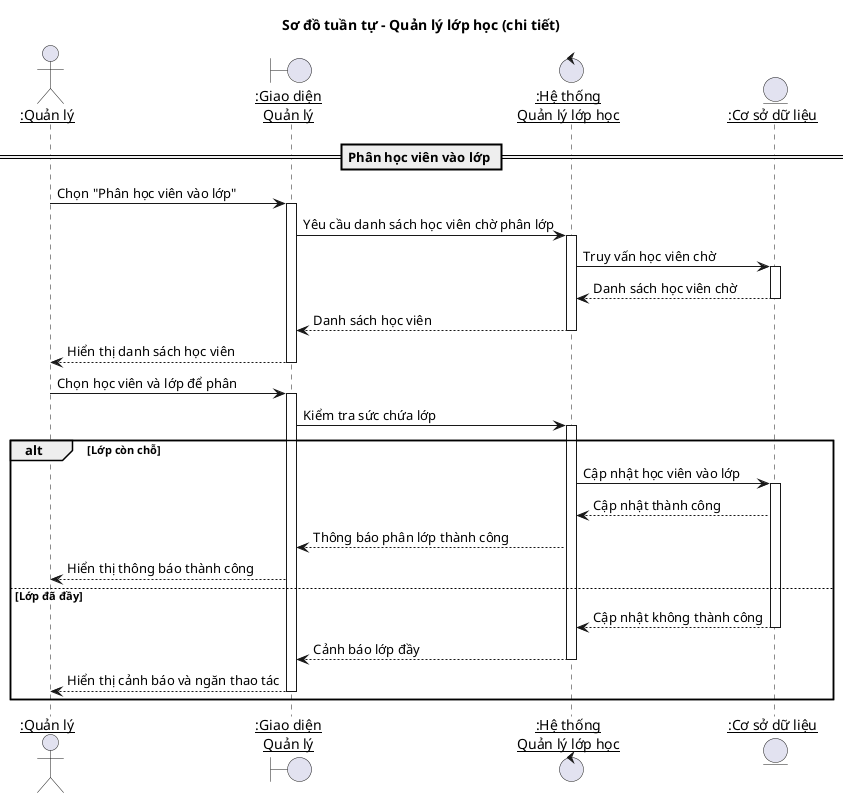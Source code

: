 @startuml
title Sơ đồ tuần tự - Quản lý lớp học (chi tiết)

skinparam participantPadding 20
skinparam boxPadding 10

actor "<u>:Quản lý" as Admin
boundary "<u>:Giao diện\n<u>Quản lý" as UI
control "<u>:Hệ thống\n<u>Quản lý lớp học" as ClassSystem
entity "<u>:Cơ sở dữ liệu" as DB 

== Phân học viên vào lớp ==
Admin -> UI: Chọn "Phân học viên vào lớp"
activate UI
UI -> ClassSystem: Yêu cầu danh sách học viên chờ phân lớp
activate ClassSystem
ClassSystem -> DB: Truy vấn học viên chờ
activate DB
DB --> ClassSystem: Danh sách học viên chờ
deactivate DB
ClassSystem --> UI: Danh sách học viên
deactivate ClassSystem
UI --> Admin: Hiển thị danh sách học viên
deactivate UI

Admin -> UI: Chọn học viên và lớp để phân
activate UI
UI -> ClassSystem: Kiểm tra sức chứa lớp
activate ClassSystem

alt Lớp còn chỗ
    ClassSystem -> DB: Cập nhật học viên vào lớp
    activate DB
    DB --> ClassSystem: Cập nhật thành công
    ClassSystem --> UI: Thông báo phân lớp thành công
    UI --> Admin: Hiển thị thông báo thành công
else Lớp đã đầy
    DB --> ClassSystem: Cập nhật không thành công
    deactivate DB
    ClassSystem --> UI: Cảnh báo lớp đầy
    deactivate ClassSystem
    UI --> Admin: Hiển thị cảnh báo và ngăn thao tác
    deactivate UI
end

@enduml